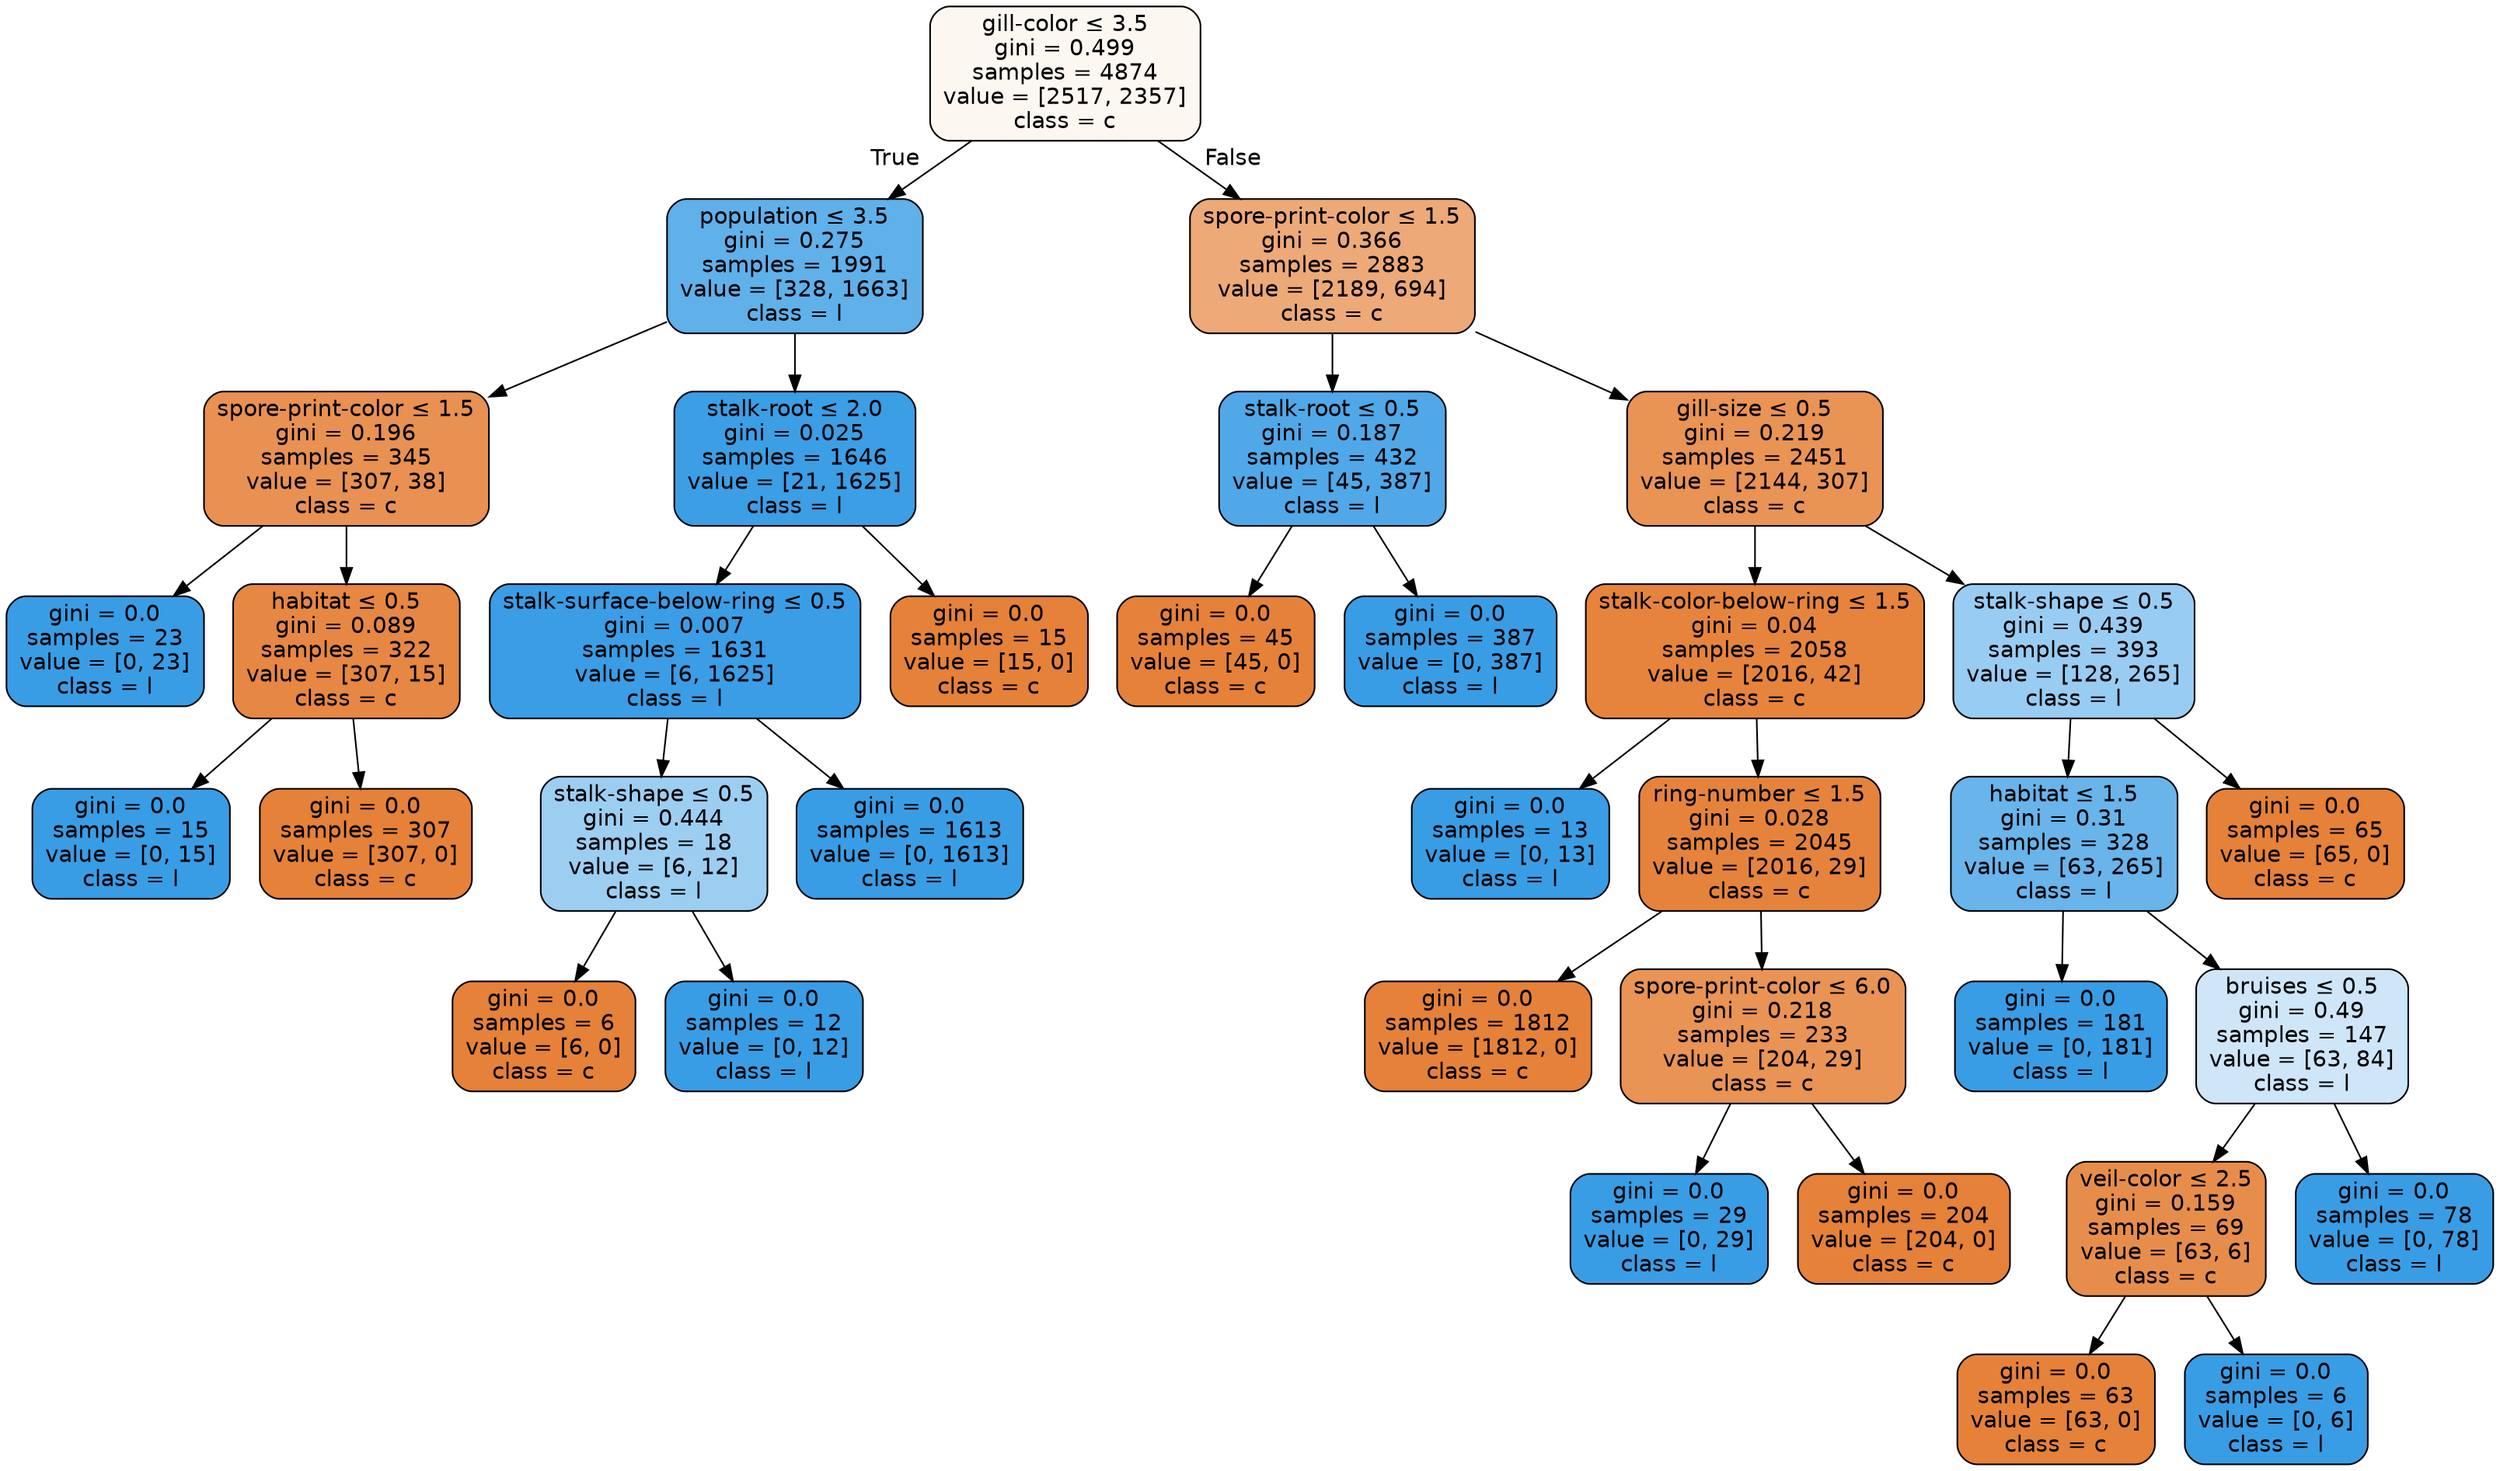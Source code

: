 digraph Tree {
node [shape=box, style="filled, rounded", color="black", fontname=helvetica] ;
edge [fontname=helvetica] ;
0 [label=<gill-color &le; 3.5<br/>gini = 0.499<br/>samples = 4874<br/>value = [2517, 2357]<br/>class = c>, fillcolor="#fdf7f2"] ;
1 [label=<population &le; 3.5<br/>gini = 0.275<br/>samples = 1991<br/>value = [328, 1663]<br/>class = l>, fillcolor="#60b0ea"] ;
0 -> 1 [labeldistance=2.5, labelangle=45, headlabel="True"] ;
2 [label=<spore-print-color &le; 1.5<br/>gini = 0.196<br/>samples = 345<br/>value = [307, 38]<br/>class = c>, fillcolor="#e89152"] ;
1 -> 2 ;
3 [label=<gini = 0.0<br/>samples = 23<br/>value = [0, 23]<br/>class = l>, fillcolor="#399de5"] ;
2 -> 3 ;
4 [label=<habitat &le; 0.5<br/>gini = 0.089<br/>samples = 322<br/>value = [307, 15]<br/>class = c>, fillcolor="#e68743"] ;
2 -> 4 ;
5 [label=<gini = 0.0<br/>samples = 15<br/>value = [0, 15]<br/>class = l>, fillcolor="#399de5"] ;
4 -> 5 ;
6 [label=<gini = 0.0<br/>samples = 307<br/>value = [307, 0]<br/>class = c>, fillcolor="#e58139"] ;
4 -> 6 ;
7 [label=<stalk-root &le; 2.0<br/>gini = 0.025<br/>samples = 1646<br/>value = [21, 1625]<br/>class = l>, fillcolor="#3c9ee5"] ;
1 -> 7 ;
8 [label=<stalk-surface-below-ring &le; 0.5<br/>gini = 0.007<br/>samples = 1631<br/>value = [6, 1625]<br/>class = l>, fillcolor="#3a9de5"] ;
7 -> 8 ;
9 [label=<stalk-shape &le; 0.5<br/>gini = 0.444<br/>samples = 18<br/>value = [6, 12]<br/>class = l>, fillcolor="#9ccef2"] ;
8 -> 9 ;
10 [label=<gini = 0.0<br/>samples = 6<br/>value = [6, 0]<br/>class = c>, fillcolor="#e58139"] ;
9 -> 10 ;
11 [label=<gini = 0.0<br/>samples = 12<br/>value = [0, 12]<br/>class = l>, fillcolor="#399de5"] ;
9 -> 11 ;
12 [label=<gini = 0.0<br/>samples = 1613<br/>value = [0, 1613]<br/>class = l>, fillcolor="#399de5"] ;
8 -> 12 ;
13 [label=<gini = 0.0<br/>samples = 15<br/>value = [15, 0]<br/>class = c>, fillcolor="#e58139"] ;
7 -> 13 ;
14 [label=<spore-print-color &le; 1.5<br/>gini = 0.366<br/>samples = 2883<br/>value = [2189, 694]<br/>class = c>, fillcolor="#eda978"] ;
0 -> 14 [labeldistance=2.5, labelangle=-45, headlabel="False"] ;
15 [label=<stalk-root &le; 0.5<br/>gini = 0.187<br/>samples = 432<br/>value = [45, 387]<br/>class = l>, fillcolor="#50a8e8"] ;
14 -> 15 ;
16 [label=<gini = 0.0<br/>samples = 45<br/>value = [45, 0]<br/>class = c>, fillcolor="#e58139"] ;
15 -> 16 ;
17 [label=<gini = 0.0<br/>samples = 387<br/>value = [0, 387]<br/>class = l>, fillcolor="#399de5"] ;
15 -> 17 ;
18 [label=<gill-size &le; 0.5<br/>gini = 0.219<br/>samples = 2451<br/>value = [2144, 307]<br/>class = c>, fillcolor="#e99355"] ;
14 -> 18 ;
19 [label=<stalk-color-below-ring &le; 1.5<br/>gini = 0.04<br/>samples = 2058<br/>value = [2016, 42]<br/>class = c>, fillcolor="#e6843d"] ;
18 -> 19 ;
20 [label=<gini = 0.0<br/>samples = 13<br/>value = [0, 13]<br/>class = l>, fillcolor="#399de5"] ;
19 -> 20 ;
21 [label=<ring-number &le; 1.5<br/>gini = 0.028<br/>samples = 2045<br/>value = [2016, 29]<br/>class = c>, fillcolor="#e5833c"] ;
19 -> 21 ;
22 [label=<gini = 0.0<br/>samples = 1812<br/>value = [1812, 0]<br/>class = c>, fillcolor="#e58139"] ;
21 -> 22 ;
23 [label=<spore-print-color &le; 6.0<br/>gini = 0.218<br/>samples = 233<br/>value = [204, 29]<br/>class = c>, fillcolor="#e99355"] ;
21 -> 23 ;
24 [label=<gini = 0.0<br/>samples = 29<br/>value = [0, 29]<br/>class = l>, fillcolor="#399de5"] ;
23 -> 24 ;
25 [label=<gini = 0.0<br/>samples = 204<br/>value = [204, 0]<br/>class = c>, fillcolor="#e58139"] ;
23 -> 25 ;
26 [label=<stalk-shape &le; 0.5<br/>gini = 0.439<br/>samples = 393<br/>value = [128, 265]<br/>class = l>, fillcolor="#99ccf2"] ;
18 -> 26 ;
27 [label=<habitat &le; 1.5<br/>gini = 0.31<br/>samples = 328<br/>value = [63, 265]<br/>class = l>, fillcolor="#68b4eb"] ;
26 -> 27 ;
28 [label=<gini = 0.0<br/>samples = 181<br/>value = [0, 181]<br/>class = l>, fillcolor="#399de5"] ;
27 -> 28 ;
29 [label=<bruises &le; 0.5<br/>gini = 0.49<br/>samples = 147<br/>value = [63, 84]<br/>class = l>, fillcolor="#cee6f8"] ;
27 -> 29 ;
30 [label=<veil-color &le; 2.5<br/>gini = 0.159<br/>samples = 69<br/>value = [63, 6]<br/>class = c>, fillcolor="#e78d4c"] ;
29 -> 30 ;
31 [label=<gini = 0.0<br/>samples = 63<br/>value = [63, 0]<br/>class = c>, fillcolor="#e58139"] ;
30 -> 31 ;
32 [label=<gini = 0.0<br/>samples = 6<br/>value = [0, 6]<br/>class = l>, fillcolor="#399de5"] ;
30 -> 32 ;
33 [label=<gini = 0.0<br/>samples = 78<br/>value = [0, 78]<br/>class = l>, fillcolor="#399de5"] ;
29 -> 33 ;
34 [label=<gini = 0.0<br/>samples = 65<br/>value = [65, 0]<br/>class = c>, fillcolor="#e58139"] ;
26 -> 34 ;
}
